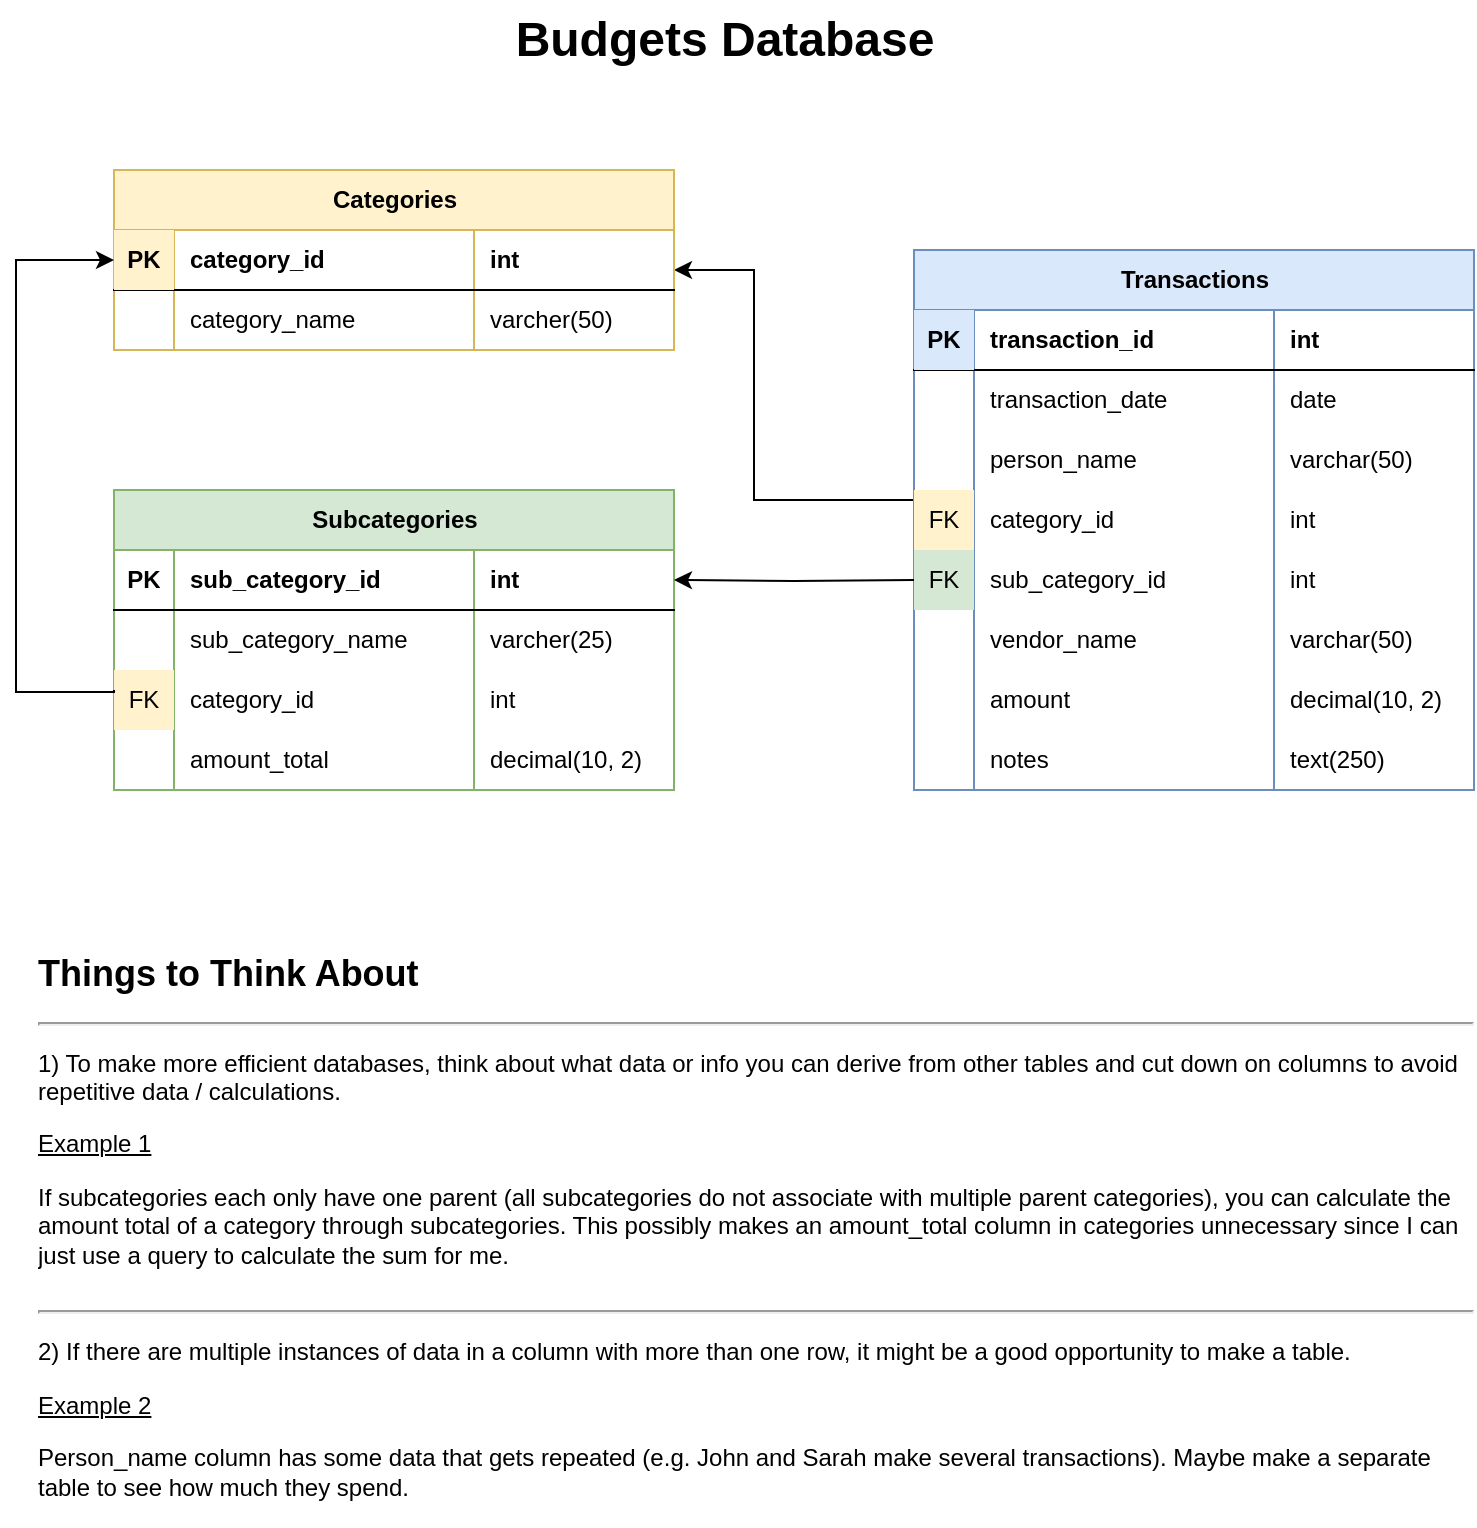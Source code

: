 <mxfile version="24.7.6">
  <diagram name="Page-1" id="AJE4B_KGd5B7T4_R4b-c">
    <mxGraphModel dx="1088" dy="723" grid="1" gridSize="10" guides="1" tooltips="1" connect="1" arrows="1" fold="1" page="1" pageScale="1" pageWidth="850" pageHeight="1100" math="0" shadow="0">
      <root>
        <mxCell id="0" />
        <mxCell id="1" parent="0" />
        <mxCell id="Cz44LBcFZ_FculB_C-8f-94" value="" style="edgeStyle=orthogonalEdgeStyle;rounded=0;orthogonalLoop=1;jettySize=auto;html=1;" edge="1" parent="1">
          <mxGeometry relative="1" as="geometry">
            <mxPoint x="520" y="410" as="sourcePoint" />
            <mxPoint x="400" y="295" as="targetPoint" />
            <Array as="points">
              <mxPoint x="440" y="410" />
              <mxPoint x="440" y="295" />
            </Array>
          </mxGeometry>
        </mxCell>
        <mxCell id="Cz44LBcFZ_FculB_C-8f-14" value="Transactions" style="shape=table;startSize=30;container=1;collapsible=1;childLayout=tableLayout;fixedRows=1;rowLines=0;fontStyle=1;align=center;resizeLast=1;html=1;fillColor=#dae8fc;strokeColor=#6c8ebf;" vertex="1" parent="1">
          <mxGeometry x="520" y="285" width="280" height="270" as="geometry" />
        </mxCell>
        <mxCell id="Cz44LBcFZ_FculB_C-8f-15" value="" style="shape=tableRow;horizontal=0;startSize=0;swimlaneHead=0;swimlaneBody=0;fillColor=none;collapsible=0;dropTarget=0;points=[[0,0.5],[1,0.5]];portConstraint=eastwest;top=0;left=0;right=0;bottom=1;" vertex="1" parent="Cz44LBcFZ_FculB_C-8f-14">
          <mxGeometry y="30" width="280" height="30" as="geometry" />
        </mxCell>
        <mxCell id="Cz44LBcFZ_FculB_C-8f-16" value="PK" style="shape=partialRectangle;connectable=0;fillColor=#dae8fc;top=0;left=0;bottom=0;right=0;fontStyle=1;overflow=hidden;whiteSpace=wrap;html=1;strokeColor=inherit;" vertex="1" parent="Cz44LBcFZ_FculB_C-8f-15">
          <mxGeometry width="30" height="30" as="geometry">
            <mxRectangle width="30" height="30" as="alternateBounds" />
          </mxGeometry>
        </mxCell>
        <mxCell id="Cz44LBcFZ_FculB_C-8f-17" value="transaction_id" style="shape=partialRectangle;connectable=0;fillColor=none;top=0;left=0;bottom=0;right=0;align=left;spacingLeft=6;fontStyle=1;overflow=hidden;whiteSpace=wrap;html=1;" vertex="1" parent="Cz44LBcFZ_FculB_C-8f-15">
          <mxGeometry x="30" width="150" height="30" as="geometry">
            <mxRectangle width="150" height="30" as="alternateBounds" />
          </mxGeometry>
        </mxCell>
        <mxCell id="Cz44LBcFZ_FculB_C-8f-27" value="int" style="shape=partialRectangle;connectable=0;fillColor=none;top=0;left=0;bottom=0;right=0;align=left;spacingLeft=6;fontStyle=1;overflow=hidden;whiteSpace=wrap;html=1;" vertex="1" parent="Cz44LBcFZ_FculB_C-8f-15">
          <mxGeometry x="180" width="100" height="30" as="geometry">
            <mxRectangle width="100" height="30" as="alternateBounds" />
          </mxGeometry>
        </mxCell>
        <mxCell id="Cz44LBcFZ_FculB_C-8f-35" value="" style="shape=tableRow;horizontal=0;startSize=0;swimlaneHead=0;swimlaneBody=0;fillColor=none;collapsible=0;dropTarget=0;points=[[0,0.5],[1,0.5]];portConstraint=eastwest;top=0;left=0;right=0;bottom=0;" vertex="1" parent="Cz44LBcFZ_FculB_C-8f-14">
          <mxGeometry y="60" width="280" height="30" as="geometry" />
        </mxCell>
        <mxCell id="Cz44LBcFZ_FculB_C-8f-36" value="" style="shape=partialRectangle;connectable=0;fillColor=none;top=0;left=0;bottom=0;right=0;editable=1;overflow=hidden;whiteSpace=wrap;html=1;" vertex="1" parent="Cz44LBcFZ_FculB_C-8f-35">
          <mxGeometry width="30" height="30" as="geometry">
            <mxRectangle width="30" height="30" as="alternateBounds" />
          </mxGeometry>
        </mxCell>
        <mxCell id="Cz44LBcFZ_FculB_C-8f-37" value="transaction_date" style="shape=partialRectangle;connectable=0;fillColor=none;top=0;left=0;bottom=0;right=0;align=left;spacingLeft=6;overflow=hidden;whiteSpace=wrap;html=1;" vertex="1" parent="Cz44LBcFZ_FculB_C-8f-35">
          <mxGeometry x="30" width="150" height="30" as="geometry">
            <mxRectangle width="150" height="30" as="alternateBounds" />
          </mxGeometry>
        </mxCell>
        <mxCell id="Cz44LBcFZ_FculB_C-8f-38" value="date" style="shape=partialRectangle;connectable=0;fillColor=none;top=0;left=0;bottom=0;right=0;align=left;spacingLeft=6;overflow=hidden;whiteSpace=wrap;html=1;" vertex="1" parent="Cz44LBcFZ_FculB_C-8f-35">
          <mxGeometry x="180" width="100" height="30" as="geometry">
            <mxRectangle width="100" height="30" as="alternateBounds" />
          </mxGeometry>
        </mxCell>
        <mxCell id="Cz44LBcFZ_FculB_C-8f-18" value="" style="shape=tableRow;horizontal=0;startSize=0;swimlaneHead=0;swimlaneBody=0;fillColor=none;collapsible=0;dropTarget=0;points=[[0,0.5],[1,0.5]];portConstraint=eastwest;top=0;left=0;right=0;bottom=0;" vertex="1" parent="Cz44LBcFZ_FculB_C-8f-14">
          <mxGeometry y="90" width="280" height="30" as="geometry" />
        </mxCell>
        <mxCell id="Cz44LBcFZ_FculB_C-8f-19" value="" style="shape=partialRectangle;connectable=0;fillColor=none;top=0;left=0;bottom=0;right=0;editable=1;overflow=hidden;whiteSpace=wrap;html=1;" vertex="1" parent="Cz44LBcFZ_FculB_C-8f-18">
          <mxGeometry width="30" height="30" as="geometry">
            <mxRectangle width="30" height="30" as="alternateBounds" />
          </mxGeometry>
        </mxCell>
        <mxCell id="Cz44LBcFZ_FculB_C-8f-20" value="person_name" style="shape=partialRectangle;connectable=0;fillColor=none;top=0;left=0;bottom=0;right=0;align=left;spacingLeft=6;overflow=hidden;whiteSpace=wrap;html=1;" vertex="1" parent="Cz44LBcFZ_FculB_C-8f-18">
          <mxGeometry x="30" width="150" height="30" as="geometry">
            <mxRectangle width="150" height="30" as="alternateBounds" />
          </mxGeometry>
        </mxCell>
        <mxCell id="Cz44LBcFZ_FculB_C-8f-28" value="varchar(50)" style="shape=partialRectangle;connectable=0;fillColor=none;top=0;left=0;bottom=0;right=0;align=left;spacingLeft=6;overflow=hidden;whiteSpace=wrap;html=1;" vertex="1" parent="Cz44LBcFZ_FculB_C-8f-18">
          <mxGeometry x="180" width="100" height="30" as="geometry">
            <mxRectangle width="100" height="30" as="alternateBounds" />
          </mxGeometry>
        </mxCell>
        <mxCell id="Cz44LBcFZ_FculB_C-8f-21" value="" style="shape=tableRow;horizontal=0;startSize=0;swimlaneHead=0;swimlaneBody=0;fillColor=none;collapsible=0;dropTarget=0;points=[[0,0.5],[1,0.5]];portConstraint=eastwest;top=0;left=0;right=0;bottom=0;" vertex="1" parent="Cz44LBcFZ_FculB_C-8f-14">
          <mxGeometry y="120" width="280" height="30" as="geometry" />
        </mxCell>
        <mxCell id="Cz44LBcFZ_FculB_C-8f-22" value="FK" style="shape=partialRectangle;connectable=0;fillColor=#fff2cc;top=0;left=0;bottom=0;right=0;editable=1;overflow=hidden;whiteSpace=wrap;html=1;strokeColor=#d6b656;" vertex="1" parent="Cz44LBcFZ_FculB_C-8f-21">
          <mxGeometry width="30" height="30" as="geometry">
            <mxRectangle width="30" height="30" as="alternateBounds" />
          </mxGeometry>
        </mxCell>
        <mxCell id="Cz44LBcFZ_FculB_C-8f-23" value="category_id" style="shape=partialRectangle;connectable=0;fillColor=none;top=0;left=0;bottom=0;right=0;align=left;spacingLeft=6;overflow=hidden;whiteSpace=wrap;html=1;" vertex="1" parent="Cz44LBcFZ_FculB_C-8f-21">
          <mxGeometry x="30" width="150" height="30" as="geometry">
            <mxRectangle width="150" height="30" as="alternateBounds" />
          </mxGeometry>
        </mxCell>
        <mxCell id="Cz44LBcFZ_FculB_C-8f-29" value="int" style="shape=partialRectangle;connectable=0;fillColor=none;top=0;left=0;bottom=0;right=0;align=left;spacingLeft=6;overflow=hidden;whiteSpace=wrap;html=1;" vertex="1" parent="Cz44LBcFZ_FculB_C-8f-21">
          <mxGeometry x="180" width="100" height="30" as="geometry">
            <mxRectangle width="100" height="30" as="alternateBounds" />
          </mxGeometry>
        </mxCell>
        <mxCell id="Cz44LBcFZ_FculB_C-8f-41" value="" style="shape=tableRow;horizontal=0;startSize=0;swimlaneHead=0;swimlaneBody=0;fillColor=none;collapsible=0;dropTarget=0;points=[[0,0.5],[1,0.5]];portConstraint=eastwest;top=0;left=0;right=0;bottom=0;" vertex="1" parent="Cz44LBcFZ_FculB_C-8f-14">
          <mxGeometry y="150" width="280" height="30" as="geometry" />
        </mxCell>
        <mxCell id="Cz44LBcFZ_FculB_C-8f-42" value="FK" style="shape=partialRectangle;connectable=0;fillColor=#d5e8d4;top=0;left=0;bottom=0;right=0;editable=1;overflow=hidden;whiteSpace=wrap;html=1;strokeColor=#82b366;" vertex="1" parent="Cz44LBcFZ_FculB_C-8f-41">
          <mxGeometry width="30" height="30" as="geometry">
            <mxRectangle width="30" height="30" as="alternateBounds" />
          </mxGeometry>
        </mxCell>
        <mxCell id="Cz44LBcFZ_FculB_C-8f-43" value="sub_category_id" style="shape=partialRectangle;connectable=0;fillColor=none;top=0;left=0;bottom=0;right=0;align=left;spacingLeft=6;overflow=hidden;whiteSpace=wrap;html=1;" vertex="1" parent="Cz44LBcFZ_FculB_C-8f-41">
          <mxGeometry x="30" width="150" height="30" as="geometry">
            <mxRectangle width="150" height="30" as="alternateBounds" />
          </mxGeometry>
        </mxCell>
        <mxCell id="Cz44LBcFZ_FculB_C-8f-44" value="int" style="shape=partialRectangle;connectable=0;fillColor=none;top=0;left=0;bottom=0;right=0;align=left;spacingLeft=6;overflow=hidden;whiteSpace=wrap;html=1;" vertex="1" parent="Cz44LBcFZ_FculB_C-8f-41">
          <mxGeometry x="180" width="100" height="30" as="geometry">
            <mxRectangle width="100" height="30" as="alternateBounds" />
          </mxGeometry>
        </mxCell>
        <mxCell id="Cz44LBcFZ_FculB_C-8f-45" value="" style="shape=tableRow;horizontal=0;startSize=0;swimlaneHead=0;swimlaneBody=0;fillColor=none;collapsible=0;dropTarget=0;points=[[0,0.5],[1,0.5]];portConstraint=eastwest;top=0;left=0;right=0;bottom=0;" vertex="1" parent="Cz44LBcFZ_FculB_C-8f-14">
          <mxGeometry y="180" width="280" height="30" as="geometry" />
        </mxCell>
        <mxCell id="Cz44LBcFZ_FculB_C-8f-46" value="" style="shape=partialRectangle;connectable=0;fillColor=none;top=0;left=0;bottom=0;right=0;editable=1;overflow=hidden;whiteSpace=wrap;html=1;" vertex="1" parent="Cz44LBcFZ_FculB_C-8f-45">
          <mxGeometry width="30" height="30" as="geometry">
            <mxRectangle width="30" height="30" as="alternateBounds" />
          </mxGeometry>
        </mxCell>
        <mxCell id="Cz44LBcFZ_FculB_C-8f-47" value="vendor_name" style="shape=partialRectangle;connectable=0;fillColor=none;top=0;left=0;bottom=0;right=0;align=left;spacingLeft=6;overflow=hidden;whiteSpace=wrap;html=1;" vertex="1" parent="Cz44LBcFZ_FculB_C-8f-45">
          <mxGeometry x="30" width="150" height="30" as="geometry">
            <mxRectangle width="150" height="30" as="alternateBounds" />
          </mxGeometry>
        </mxCell>
        <mxCell id="Cz44LBcFZ_FculB_C-8f-48" value="varchar(50)" style="shape=partialRectangle;connectable=0;fillColor=none;top=0;left=0;bottom=0;right=0;align=left;spacingLeft=6;overflow=hidden;whiteSpace=wrap;html=1;" vertex="1" parent="Cz44LBcFZ_FculB_C-8f-45">
          <mxGeometry x="180" width="100" height="30" as="geometry">
            <mxRectangle width="100" height="30" as="alternateBounds" />
          </mxGeometry>
        </mxCell>
        <mxCell id="Cz44LBcFZ_FculB_C-8f-49" value="" style="shape=tableRow;horizontal=0;startSize=0;swimlaneHead=0;swimlaneBody=0;fillColor=none;collapsible=0;dropTarget=0;points=[[0,0.5],[1,0.5]];portConstraint=eastwest;top=0;left=0;right=0;bottom=0;" vertex="1" parent="Cz44LBcFZ_FculB_C-8f-14">
          <mxGeometry y="210" width="280" height="30" as="geometry" />
        </mxCell>
        <mxCell id="Cz44LBcFZ_FculB_C-8f-50" value="" style="shape=partialRectangle;connectable=0;fillColor=none;top=0;left=0;bottom=0;right=0;editable=1;overflow=hidden;whiteSpace=wrap;html=1;" vertex="1" parent="Cz44LBcFZ_FculB_C-8f-49">
          <mxGeometry width="30" height="30" as="geometry">
            <mxRectangle width="30" height="30" as="alternateBounds" />
          </mxGeometry>
        </mxCell>
        <mxCell id="Cz44LBcFZ_FculB_C-8f-51" value="amount" style="shape=partialRectangle;connectable=0;fillColor=none;top=0;left=0;bottom=0;right=0;align=left;spacingLeft=6;overflow=hidden;whiteSpace=wrap;html=1;" vertex="1" parent="Cz44LBcFZ_FculB_C-8f-49">
          <mxGeometry x="30" width="150" height="30" as="geometry">
            <mxRectangle width="150" height="30" as="alternateBounds" />
          </mxGeometry>
        </mxCell>
        <mxCell id="Cz44LBcFZ_FculB_C-8f-52" value="decimal(10, 2)" style="shape=partialRectangle;connectable=0;fillColor=none;top=0;left=0;bottom=0;right=0;align=left;spacingLeft=6;overflow=hidden;whiteSpace=wrap;html=1;" vertex="1" parent="Cz44LBcFZ_FculB_C-8f-49">
          <mxGeometry x="180" width="100" height="30" as="geometry">
            <mxRectangle width="100" height="30" as="alternateBounds" />
          </mxGeometry>
        </mxCell>
        <mxCell id="Cz44LBcFZ_FculB_C-8f-24" value="" style="shape=tableRow;horizontal=0;startSize=0;swimlaneHead=0;swimlaneBody=0;fillColor=none;collapsible=0;dropTarget=0;points=[[0,0.5],[1,0.5]];portConstraint=eastwest;top=0;left=0;right=0;bottom=0;" vertex="1" parent="Cz44LBcFZ_FculB_C-8f-14">
          <mxGeometry y="240" width="280" height="30" as="geometry" />
        </mxCell>
        <mxCell id="Cz44LBcFZ_FculB_C-8f-25" value="" style="shape=partialRectangle;connectable=0;fillColor=none;top=0;left=0;bottom=0;right=0;editable=1;overflow=hidden;whiteSpace=wrap;html=1;" vertex="1" parent="Cz44LBcFZ_FculB_C-8f-24">
          <mxGeometry width="30" height="30" as="geometry">
            <mxRectangle width="30" height="30" as="alternateBounds" />
          </mxGeometry>
        </mxCell>
        <mxCell id="Cz44LBcFZ_FculB_C-8f-26" value="notes" style="shape=partialRectangle;connectable=0;fillColor=none;top=0;left=0;bottom=0;right=0;align=left;spacingLeft=6;overflow=hidden;whiteSpace=wrap;html=1;" vertex="1" parent="Cz44LBcFZ_FculB_C-8f-24">
          <mxGeometry x="30" width="150" height="30" as="geometry">
            <mxRectangle width="150" height="30" as="alternateBounds" />
          </mxGeometry>
        </mxCell>
        <mxCell id="Cz44LBcFZ_FculB_C-8f-30" value="text(250)" style="shape=partialRectangle;connectable=0;fillColor=none;top=0;left=0;bottom=0;right=0;align=left;spacingLeft=6;overflow=hidden;whiteSpace=wrap;html=1;" vertex="1" parent="Cz44LBcFZ_FculB_C-8f-24">
          <mxGeometry x="180" width="100" height="30" as="geometry">
            <mxRectangle width="100" height="30" as="alternateBounds" />
          </mxGeometry>
        </mxCell>
        <mxCell id="Cz44LBcFZ_FculB_C-8f-61" value="Categories" style="shape=table;startSize=30;container=1;collapsible=1;childLayout=tableLayout;fixedRows=1;rowLines=0;fontStyle=1;align=center;resizeLast=1;html=1;fillColor=#fff2cc;strokeColor=#d6b656;" vertex="1" parent="1">
          <mxGeometry x="120" y="245" width="280" height="90" as="geometry" />
        </mxCell>
        <mxCell id="Cz44LBcFZ_FculB_C-8f-62" value="" style="shape=tableRow;horizontal=0;startSize=0;swimlaneHead=0;swimlaneBody=0;fillColor=none;collapsible=0;dropTarget=0;points=[[0,0.5],[1,0.5]];portConstraint=eastwest;top=0;left=0;right=0;bottom=1;" vertex="1" parent="Cz44LBcFZ_FculB_C-8f-61">
          <mxGeometry y="30" width="280" height="30" as="geometry" />
        </mxCell>
        <mxCell id="Cz44LBcFZ_FculB_C-8f-63" value="PK" style="shape=partialRectangle;connectable=0;fillColor=#fff2cc;top=0;left=0;bottom=0;right=0;fontStyle=1;overflow=hidden;whiteSpace=wrap;html=1;strokeColor=#d6b656;" vertex="1" parent="Cz44LBcFZ_FculB_C-8f-62">
          <mxGeometry width="30" height="30" as="geometry">
            <mxRectangle width="30" height="30" as="alternateBounds" />
          </mxGeometry>
        </mxCell>
        <mxCell id="Cz44LBcFZ_FculB_C-8f-64" value="category_id" style="shape=partialRectangle;connectable=0;fillColor=none;top=0;left=0;bottom=0;right=0;align=left;spacingLeft=6;fontStyle=1;overflow=hidden;whiteSpace=wrap;html=1;" vertex="1" parent="Cz44LBcFZ_FculB_C-8f-62">
          <mxGeometry x="30" width="150" height="30" as="geometry">
            <mxRectangle width="150" height="30" as="alternateBounds" />
          </mxGeometry>
        </mxCell>
        <mxCell id="Cz44LBcFZ_FculB_C-8f-65" value="int" style="shape=partialRectangle;connectable=0;fillColor=none;top=0;left=0;bottom=0;right=0;align=left;spacingLeft=6;fontStyle=1;overflow=hidden;whiteSpace=wrap;html=1;" vertex="1" parent="Cz44LBcFZ_FculB_C-8f-62">
          <mxGeometry x="180" width="100" height="30" as="geometry">
            <mxRectangle width="100" height="30" as="alternateBounds" />
          </mxGeometry>
        </mxCell>
        <mxCell id="Cz44LBcFZ_FculB_C-8f-66" value="" style="shape=tableRow;horizontal=0;startSize=0;swimlaneHead=0;swimlaneBody=0;fillColor=none;collapsible=0;dropTarget=0;points=[[0,0.5],[1,0.5]];portConstraint=eastwest;top=0;left=0;right=0;bottom=0;" vertex="1" parent="Cz44LBcFZ_FculB_C-8f-61">
          <mxGeometry y="60" width="280" height="30" as="geometry" />
        </mxCell>
        <mxCell id="Cz44LBcFZ_FculB_C-8f-67" value="" style="shape=partialRectangle;connectable=0;fillColor=none;top=0;left=0;bottom=0;right=0;editable=1;overflow=hidden;whiteSpace=wrap;html=1;" vertex="1" parent="Cz44LBcFZ_FculB_C-8f-66">
          <mxGeometry width="30" height="30" as="geometry">
            <mxRectangle width="30" height="30" as="alternateBounds" />
          </mxGeometry>
        </mxCell>
        <mxCell id="Cz44LBcFZ_FculB_C-8f-68" value="category_name" style="shape=partialRectangle;connectable=0;fillColor=none;top=0;left=0;bottom=0;right=0;align=left;spacingLeft=6;overflow=hidden;whiteSpace=wrap;html=1;strokeColor=default;" vertex="1" parent="Cz44LBcFZ_FculB_C-8f-66">
          <mxGeometry x="30" width="150" height="30" as="geometry">
            <mxRectangle width="150" height="30" as="alternateBounds" />
          </mxGeometry>
        </mxCell>
        <mxCell id="Cz44LBcFZ_FculB_C-8f-69" value="varcher(50)" style="shape=partialRectangle;connectable=0;fillColor=none;top=0;left=0;bottom=0;right=0;align=left;spacingLeft=6;overflow=hidden;whiteSpace=wrap;html=1;" vertex="1" parent="Cz44LBcFZ_FculB_C-8f-66">
          <mxGeometry x="180" width="100" height="30" as="geometry">
            <mxRectangle width="100" height="30" as="alternateBounds" />
          </mxGeometry>
        </mxCell>
        <mxCell id="Cz44LBcFZ_FculB_C-8f-164" value="Subcategories" style="shape=table;startSize=30;container=1;collapsible=1;childLayout=tableLayout;fixedRows=1;rowLines=0;fontStyle=1;align=center;resizeLast=1;html=1;fillColor=#d5e8d4;strokeColor=#82b366;" vertex="1" parent="1">
          <mxGeometry x="120" y="405" width="280" height="150" as="geometry" />
        </mxCell>
        <mxCell id="Cz44LBcFZ_FculB_C-8f-165" value="" style="shape=tableRow;horizontal=0;startSize=0;swimlaneHead=0;swimlaneBody=0;fillColor=none;collapsible=0;dropTarget=0;points=[[0,0.5],[1,0.5]];portConstraint=eastwest;top=0;left=0;right=0;bottom=1;" vertex="1" parent="Cz44LBcFZ_FculB_C-8f-164">
          <mxGeometry y="30" width="280" height="30" as="geometry" />
        </mxCell>
        <mxCell id="Cz44LBcFZ_FculB_C-8f-166" value="PK" style="shape=partialRectangle;connectable=0;fillColor=none;top=0;left=0;bottom=0;right=0;fontStyle=1;overflow=hidden;whiteSpace=wrap;html=1;" vertex="1" parent="Cz44LBcFZ_FculB_C-8f-165">
          <mxGeometry width="30" height="30" as="geometry">
            <mxRectangle width="30" height="30" as="alternateBounds" />
          </mxGeometry>
        </mxCell>
        <mxCell id="Cz44LBcFZ_FculB_C-8f-167" value="sub_category_id" style="shape=partialRectangle;connectable=0;fillColor=none;top=0;left=0;bottom=0;right=0;align=left;spacingLeft=6;fontStyle=1;overflow=hidden;whiteSpace=wrap;html=1;" vertex="1" parent="Cz44LBcFZ_FculB_C-8f-165">
          <mxGeometry x="30" width="150" height="30" as="geometry">
            <mxRectangle width="150" height="30" as="alternateBounds" />
          </mxGeometry>
        </mxCell>
        <mxCell id="Cz44LBcFZ_FculB_C-8f-168" value="int" style="shape=partialRectangle;connectable=0;fillColor=none;top=0;left=0;bottom=0;right=0;align=left;spacingLeft=6;fontStyle=1;overflow=hidden;whiteSpace=wrap;html=1;" vertex="1" parent="Cz44LBcFZ_FculB_C-8f-165">
          <mxGeometry x="180" width="100" height="30" as="geometry">
            <mxRectangle width="100" height="30" as="alternateBounds" />
          </mxGeometry>
        </mxCell>
        <mxCell id="Cz44LBcFZ_FculB_C-8f-169" value="" style="shape=tableRow;horizontal=0;startSize=0;swimlaneHead=0;swimlaneBody=0;fillColor=none;collapsible=0;dropTarget=0;points=[[0,0.5],[1,0.5]];portConstraint=eastwest;top=0;left=0;right=0;bottom=0;" vertex="1" parent="Cz44LBcFZ_FculB_C-8f-164">
          <mxGeometry y="60" width="280" height="30" as="geometry" />
        </mxCell>
        <mxCell id="Cz44LBcFZ_FculB_C-8f-170" value="" style="shape=partialRectangle;connectable=0;fillColor=none;top=0;left=0;bottom=0;right=0;editable=1;overflow=hidden;whiteSpace=wrap;html=1;" vertex="1" parent="Cz44LBcFZ_FculB_C-8f-169">
          <mxGeometry width="30" height="30" as="geometry">
            <mxRectangle width="30" height="30" as="alternateBounds" />
          </mxGeometry>
        </mxCell>
        <mxCell id="Cz44LBcFZ_FculB_C-8f-171" value="sub_category_name" style="shape=partialRectangle;connectable=0;fillColor=none;top=0;left=0;bottom=0;right=0;align=left;spacingLeft=6;overflow=hidden;whiteSpace=wrap;html=1;" vertex="1" parent="Cz44LBcFZ_FculB_C-8f-169">
          <mxGeometry x="30" width="150" height="30" as="geometry">
            <mxRectangle width="150" height="30" as="alternateBounds" />
          </mxGeometry>
        </mxCell>
        <mxCell id="Cz44LBcFZ_FculB_C-8f-172" value="varcher(25)" style="shape=partialRectangle;connectable=0;fillColor=none;top=0;left=0;bottom=0;right=0;align=left;spacingLeft=6;overflow=hidden;whiteSpace=wrap;html=1;" vertex="1" parent="Cz44LBcFZ_FculB_C-8f-169">
          <mxGeometry x="180" width="100" height="30" as="geometry">
            <mxRectangle width="100" height="30" as="alternateBounds" />
          </mxGeometry>
        </mxCell>
        <mxCell id="Cz44LBcFZ_FculB_C-8f-203" style="shape=tableRow;horizontal=0;startSize=0;swimlaneHead=0;swimlaneBody=0;fillColor=none;collapsible=0;dropTarget=0;points=[[0,0.5],[1,0.5]];portConstraint=eastwest;top=0;left=0;right=0;bottom=0;" vertex="1" parent="Cz44LBcFZ_FculB_C-8f-164">
          <mxGeometry y="90" width="280" height="30" as="geometry" />
        </mxCell>
        <mxCell id="Cz44LBcFZ_FculB_C-8f-204" value="FK" style="shape=partialRectangle;connectable=0;fillColor=#fff2cc;top=0;left=0;bottom=0;right=0;editable=1;overflow=hidden;whiteSpace=wrap;html=1;strokeColor=#d6b656;" vertex="1" parent="Cz44LBcFZ_FculB_C-8f-203">
          <mxGeometry width="30" height="30" as="geometry">
            <mxRectangle width="30" height="30" as="alternateBounds" />
          </mxGeometry>
        </mxCell>
        <mxCell id="Cz44LBcFZ_FculB_C-8f-205" value="category_id" style="shape=partialRectangle;connectable=0;fillColor=none;top=0;left=0;bottom=0;right=0;align=left;spacingLeft=6;overflow=hidden;whiteSpace=wrap;html=1;" vertex="1" parent="Cz44LBcFZ_FculB_C-8f-203">
          <mxGeometry x="30" width="150" height="30" as="geometry">
            <mxRectangle width="150" height="30" as="alternateBounds" />
          </mxGeometry>
        </mxCell>
        <mxCell id="Cz44LBcFZ_FculB_C-8f-206" value="int" style="shape=partialRectangle;connectable=0;fillColor=none;top=0;left=0;bottom=0;right=0;align=left;spacingLeft=6;overflow=hidden;whiteSpace=wrap;html=1;" vertex="1" parent="Cz44LBcFZ_FculB_C-8f-203">
          <mxGeometry x="180" width="100" height="30" as="geometry">
            <mxRectangle width="100" height="30" as="alternateBounds" />
          </mxGeometry>
        </mxCell>
        <mxCell id="Cz44LBcFZ_FculB_C-8f-173" value="" style="shape=tableRow;horizontal=0;startSize=0;swimlaneHead=0;swimlaneBody=0;fillColor=none;collapsible=0;dropTarget=0;points=[[0,0.5],[1,0.5]];portConstraint=eastwest;top=0;left=0;right=0;bottom=0;" vertex="1" parent="Cz44LBcFZ_FculB_C-8f-164">
          <mxGeometry y="120" width="280" height="30" as="geometry" />
        </mxCell>
        <mxCell id="Cz44LBcFZ_FculB_C-8f-174" value="" style="shape=partialRectangle;connectable=0;fillColor=none;top=0;left=0;bottom=0;right=0;editable=1;overflow=hidden;whiteSpace=wrap;html=1;" vertex="1" parent="Cz44LBcFZ_FculB_C-8f-173">
          <mxGeometry width="30" height="30" as="geometry">
            <mxRectangle width="30" height="30" as="alternateBounds" />
          </mxGeometry>
        </mxCell>
        <mxCell id="Cz44LBcFZ_FculB_C-8f-175" value="amount_total" style="shape=partialRectangle;connectable=0;fillColor=none;top=0;left=0;bottom=0;right=0;align=left;spacingLeft=6;overflow=hidden;whiteSpace=wrap;html=1;" vertex="1" parent="Cz44LBcFZ_FculB_C-8f-173">
          <mxGeometry x="30" width="150" height="30" as="geometry">
            <mxRectangle width="150" height="30" as="alternateBounds" />
          </mxGeometry>
        </mxCell>
        <mxCell id="Cz44LBcFZ_FculB_C-8f-176" value="decimal(10, 2)" style="shape=partialRectangle;connectable=0;fillColor=none;top=0;left=0;bottom=0;right=0;align=left;spacingLeft=6;overflow=hidden;whiteSpace=wrap;html=1;" vertex="1" parent="Cz44LBcFZ_FculB_C-8f-173">
          <mxGeometry x="180" width="100" height="30" as="geometry">
            <mxRectangle width="100" height="30" as="alternateBounds" />
          </mxGeometry>
        </mxCell>
        <mxCell id="Cz44LBcFZ_FculB_C-8f-217" value="" style="edgeStyle=orthogonalEdgeStyle;rounded=0;orthogonalLoop=1;jettySize=auto;html=1;" edge="1" parent="1" target="Cz44LBcFZ_FculB_C-8f-165">
          <mxGeometry relative="1" as="geometry">
            <mxPoint x="520" y="450" as="sourcePoint" />
            <mxPoint x="400" y="335" as="targetPoint" />
            <Array as="points" />
          </mxGeometry>
        </mxCell>
        <mxCell id="Cz44LBcFZ_FculB_C-8f-218" value="" style="edgeStyle=orthogonalEdgeStyle;rounded=0;orthogonalLoop=1;jettySize=auto;html=1;entryX=0;entryY=0.5;entryDx=0;entryDy=0;" edge="1" parent="1" target="Cz44LBcFZ_FculB_C-8f-62">
          <mxGeometry relative="1" as="geometry">
            <mxPoint x="120" y="505" as="sourcePoint" />
            <mxPoint x="110" y="295" as="targetPoint" />
            <Array as="points">
              <mxPoint x="120" y="506" />
              <mxPoint x="71" y="506" />
              <mxPoint x="71" y="290" />
            </Array>
          </mxGeometry>
        </mxCell>
        <mxCell id="Cz44LBcFZ_FculB_C-8f-228" value="Budgets Database" style="text;strokeColor=none;fillColor=none;html=1;fontSize=24;fontStyle=1;verticalAlign=middle;align=center;" vertex="1" parent="1">
          <mxGeometry x="295" y="160" width="260" height="40" as="geometry" />
        </mxCell>
        <mxCell id="Cz44LBcFZ_FculB_C-8f-290" value="&lt;h1 style=&quot;margin-top: 0px; font-size: 18px;&quot;&gt;&lt;font style=&quot;font-size: 18px;&quot;&gt;Things to Think About&lt;/font&gt;&lt;/h1&gt;&lt;hr id=&quot;null&quot;&gt;&lt;p&gt;1) To make more efficient databases, think about what data or info you can derive from other tables and cut down on columns to avoid repetitive data / calculations.&lt;/p&gt;&lt;p style=&quot;line-height: 120%;&quot;&gt;&lt;u&gt;Example 1&lt;/u&gt;&lt;/p&gt;&lt;div style=&quot;line-height: 120%;&quot;&gt;If subcategories each only have one parent (all subcategories do not associate with multiple parent categories), you can calculate the amount total of a category through subcategories. This possibly makes an amount_total column in categories unnecessary since I can just use a query to calculate the sum for me.&amp;nbsp;&lt;/div&gt;&lt;div style=&quot;line-height: 120%;&quot;&gt;&lt;br&gt;&lt;/div&gt;&lt;div style=&quot;line-height: 120%;&quot;&gt;&lt;hr id=&quot;null&quot;&gt;&lt;/div&gt;&lt;p&gt;2) If there are multiple instances of data in a column with more than one row, it might be a good opportunity to make a table.&lt;/p&gt;&lt;p&gt;&lt;u&gt;Example 2&lt;/u&gt;&lt;/p&gt;&lt;p&gt;Person_name column has some data that gets repeated (e.g. John and Sarah make several transactions). Maybe make a separate table to see how much they spend.&lt;/p&gt;" style="text;html=1;whiteSpace=wrap;overflow=hidden;rounded=0;" vertex="1" parent="1">
          <mxGeometry x="80" y="630" width="720" height="290" as="geometry" />
        </mxCell>
      </root>
    </mxGraphModel>
  </diagram>
</mxfile>
